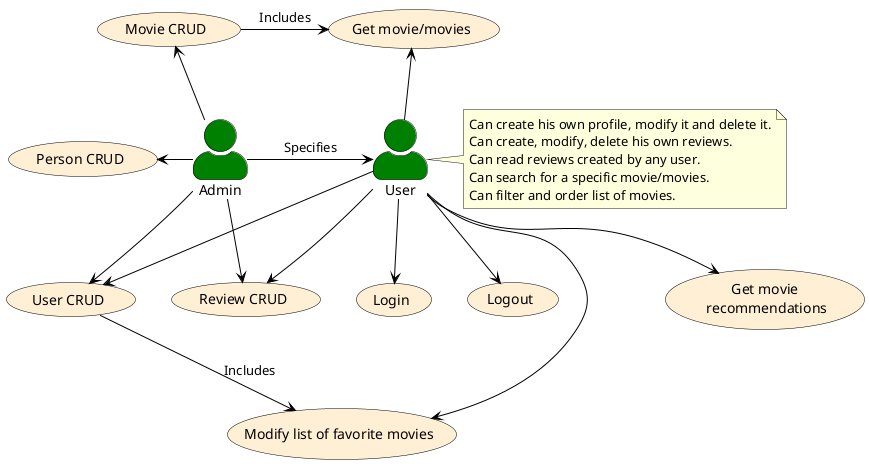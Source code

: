 @startuml

'https://plantuml.com/use-case-diagram
skinparam actorStyle awesome

skinparam usecase {
    BackgroundColor PapayaWhip
    BorderColor Black
}

skinparam Actor {
    BackgroundColor Green
    BorderColor Black
}

skinparam Arrow {
    Color Black
}

:Admin:
:User:

(Person CRUD)
(Movie CRUD)
(User CRUD)
(Review CRUD)
(Modify list of favorite movies) as fav
(Get movie/movies) as view

(Get movie\n recommendations) as recommend

(Login)
(Logout)

Admin -down->(Review CRUD)
Admin -right-> (User CRUD)
Admin -left-> (Person CRUD)
Admin -up-> (Movie CRUD)
User --> (User CRUD)
User --> (Review CRUD)
User --> fav
User -up-> view
(User CRUD) --> fav : Includes
(Movie CRUD) -> view : Includes

User --> recommend

User --> (Login)
User --> (Logout)


'Generalization
Admin -> User : Specifies

note right of User
    Can create his own profile, modify it and delete it.
    Can create, modify, delete his own reviews.
    Can read reviews created by any user.
    Can search for a specific movie/movies.
    Can filter and order list of movies.
end note

@enduml